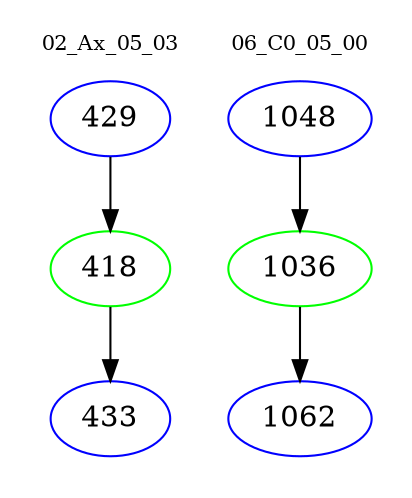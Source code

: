 digraph{
subgraph cluster_0 {
color = white
label = "02_Ax_05_03";
fontsize=10;
T0_429 [label="429", color="blue"]
T0_429 -> T0_418 [color="black"]
T0_418 [label="418", color="green"]
T0_418 -> T0_433 [color="black"]
T0_433 [label="433", color="blue"]
}
subgraph cluster_1 {
color = white
label = "06_C0_05_00";
fontsize=10;
T1_1048 [label="1048", color="blue"]
T1_1048 -> T1_1036 [color="black"]
T1_1036 [label="1036", color="green"]
T1_1036 -> T1_1062 [color="black"]
T1_1062 [label="1062", color="blue"]
}
}
